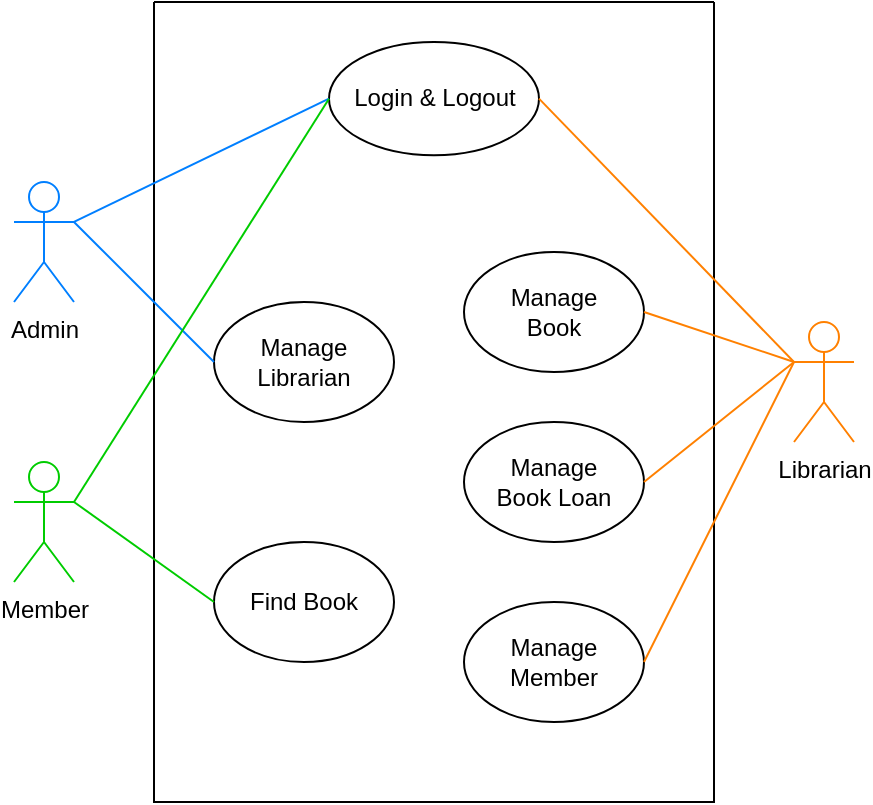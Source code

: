 <mxfile version="22.1.4" type="device">
  <diagram name="Page-1" id="C3JZ4musSIpVNXwGIuLZ">
    <mxGraphModel dx="836" dy="423" grid="1" gridSize="10" guides="1" tooltips="1" connect="1" arrows="1" fold="1" page="1" pageScale="1" pageWidth="850" pageHeight="1100" math="0" shadow="0">
      <root>
        <mxCell id="0" />
        <mxCell id="1" parent="0" />
        <mxCell id="SMZDsfYTRyNXtcJhTuv2-1" value="" style="swimlane;startSize=0;" parent="1" vertex="1">
          <mxGeometry x="280" y="200" width="280" height="400" as="geometry">
            <mxRectangle x="320" y="220" width="50" height="40" as="alternateBounds" />
          </mxGeometry>
        </mxCell>
        <mxCell id="SMZDsfYTRyNXtcJhTuv2-4" value="Login &amp;amp; Logout" style="ellipse;whiteSpace=wrap;html=1;" parent="SMZDsfYTRyNXtcJhTuv2-1" vertex="1">
          <mxGeometry x="87.5" y="20" width="105" height="56.67" as="geometry" />
        </mxCell>
        <mxCell id="SMZDsfYTRyNXtcJhTuv2-8" value="Manage&lt;br&gt;Librarian" style="ellipse;whiteSpace=wrap;html=1;" parent="SMZDsfYTRyNXtcJhTuv2-1" vertex="1">
          <mxGeometry x="30" y="150" width="90" height="60" as="geometry" />
        </mxCell>
        <mxCell id="SMZDsfYTRyNXtcJhTuv2-9" value="Manage&lt;br&gt;Member" style="ellipse;whiteSpace=wrap;html=1;" parent="SMZDsfYTRyNXtcJhTuv2-1" vertex="1">
          <mxGeometry x="155" y="300" width="90" height="60" as="geometry" />
        </mxCell>
        <mxCell id="SMZDsfYTRyNXtcJhTuv2-10" value="Manage&lt;br&gt;Book" style="ellipse;whiteSpace=wrap;html=1;" parent="SMZDsfYTRyNXtcJhTuv2-1" vertex="1">
          <mxGeometry x="155" y="125" width="90" height="60" as="geometry" />
        </mxCell>
        <mxCell id="y0vzk2ABB9HIJrSODQGi-2" value="Manage&lt;br&gt;Book Loan" style="ellipse;whiteSpace=wrap;html=1;" vertex="1" parent="SMZDsfYTRyNXtcJhTuv2-1">
          <mxGeometry x="155" y="210" width="90" height="60" as="geometry" />
        </mxCell>
        <mxCell id="y0vzk2ABB9HIJrSODQGi-4" value="Find Book" style="ellipse;whiteSpace=wrap;html=1;" vertex="1" parent="SMZDsfYTRyNXtcJhTuv2-1">
          <mxGeometry x="30" y="270" width="90" height="60" as="geometry" />
        </mxCell>
        <mxCell id="SMZDsfYTRyNXtcJhTuv2-11" style="rounded=0;orthogonalLoop=1;jettySize=auto;html=1;exitX=1;exitY=0.333;exitDx=0;exitDy=0;exitPerimeter=0;entryX=0;entryY=0.5;entryDx=0;entryDy=0;endArrow=none;endFill=0;strokeColor=#007FFF;" parent="1" source="SMZDsfYTRyNXtcJhTuv2-2" target="SMZDsfYTRyNXtcJhTuv2-4" edge="1">
          <mxGeometry relative="1" as="geometry" />
        </mxCell>
        <mxCell id="SMZDsfYTRyNXtcJhTuv2-12" style="rounded=0;orthogonalLoop=1;jettySize=auto;html=1;exitX=1;exitY=0.333;exitDx=0;exitDy=0;exitPerimeter=0;entryX=0;entryY=0.5;entryDx=0;entryDy=0;endArrow=none;endFill=0;strokeColor=#007FFF;" parent="1" source="SMZDsfYTRyNXtcJhTuv2-2" target="SMZDsfYTRyNXtcJhTuv2-8" edge="1">
          <mxGeometry relative="1" as="geometry" />
        </mxCell>
        <mxCell id="SMZDsfYTRyNXtcJhTuv2-2" value="Admin" style="shape=umlActor;verticalLabelPosition=bottom;verticalAlign=top;html=1;outlineConnect=0;strokeColor=#007FFF;" parent="1" vertex="1">
          <mxGeometry x="210" y="290" width="30" height="60" as="geometry" />
        </mxCell>
        <mxCell id="SMZDsfYTRyNXtcJhTuv2-15" style="edgeStyle=none;rounded=0;orthogonalLoop=1;jettySize=auto;html=1;exitX=0;exitY=0.333;exitDx=0;exitDy=0;exitPerimeter=0;entryX=1;entryY=0.5;entryDx=0;entryDy=0;endArrow=none;endFill=0;strokeColor=#FF8000;" parent="1" source="SMZDsfYTRyNXtcJhTuv2-3" target="SMZDsfYTRyNXtcJhTuv2-4" edge="1">
          <mxGeometry relative="1" as="geometry" />
        </mxCell>
        <mxCell id="y0vzk2ABB9HIJrSODQGi-6" style="edgeStyle=none;rounded=0;orthogonalLoop=1;jettySize=auto;html=1;exitX=0;exitY=0.333;exitDx=0;exitDy=0;exitPerimeter=0;entryX=1;entryY=0.5;entryDx=0;entryDy=0;strokeColor=#FF8000;endArrow=none;endFill=0;" edge="1" parent="1" source="SMZDsfYTRyNXtcJhTuv2-3" target="SMZDsfYTRyNXtcJhTuv2-10">
          <mxGeometry relative="1" as="geometry" />
        </mxCell>
        <mxCell id="y0vzk2ABB9HIJrSODQGi-7" style="edgeStyle=none;rounded=0;orthogonalLoop=1;jettySize=auto;html=1;exitX=0;exitY=0.333;exitDx=0;exitDy=0;exitPerimeter=0;entryX=1;entryY=0.5;entryDx=0;entryDy=0;strokeColor=#FF8000;endArrow=none;endFill=0;" edge="1" parent="1" source="SMZDsfYTRyNXtcJhTuv2-3" target="y0vzk2ABB9HIJrSODQGi-2">
          <mxGeometry relative="1" as="geometry" />
        </mxCell>
        <mxCell id="y0vzk2ABB9HIJrSODQGi-8" style="edgeStyle=none;rounded=0;orthogonalLoop=1;jettySize=auto;html=1;exitX=0;exitY=0.333;exitDx=0;exitDy=0;exitPerimeter=0;entryX=1;entryY=0.5;entryDx=0;entryDy=0;strokeColor=#FF8000;endArrow=none;endFill=0;" edge="1" parent="1" source="SMZDsfYTRyNXtcJhTuv2-3" target="SMZDsfYTRyNXtcJhTuv2-9">
          <mxGeometry relative="1" as="geometry" />
        </mxCell>
        <mxCell id="SMZDsfYTRyNXtcJhTuv2-3" value="Librarian" style="shape=umlActor;verticalLabelPosition=bottom;verticalAlign=top;html=1;outlineConnect=0;strokeColor=#FF8000;" parent="1" vertex="1">
          <mxGeometry x="600" y="360" width="30" height="60" as="geometry" />
        </mxCell>
        <mxCell id="y0vzk2ABB9HIJrSODQGi-9" style="edgeStyle=none;rounded=0;orthogonalLoop=1;jettySize=auto;html=1;exitX=1;exitY=0.333;exitDx=0;exitDy=0;exitPerimeter=0;entryX=0;entryY=0.5;entryDx=0;entryDy=0;endArrow=none;endFill=0;strokeColor=#00CC00;" edge="1" parent="1" source="y0vzk2ABB9HIJrSODQGi-3" target="y0vzk2ABB9HIJrSODQGi-4">
          <mxGeometry relative="1" as="geometry" />
        </mxCell>
        <mxCell id="y0vzk2ABB9HIJrSODQGi-10" style="edgeStyle=none;rounded=0;orthogonalLoop=1;jettySize=auto;html=1;exitX=1;exitY=0.333;exitDx=0;exitDy=0;exitPerimeter=0;entryX=0;entryY=0.5;entryDx=0;entryDy=0;endArrow=none;endFill=0;strokeColor=#00CC00;" edge="1" parent="1" source="y0vzk2ABB9HIJrSODQGi-3" target="SMZDsfYTRyNXtcJhTuv2-4">
          <mxGeometry relative="1" as="geometry" />
        </mxCell>
        <mxCell id="y0vzk2ABB9HIJrSODQGi-3" value="Member" style="shape=umlActor;verticalLabelPosition=bottom;verticalAlign=top;html=1;outlineConnect=0;strokeColor=#00CC00;" vertex="1" parent="1">
          <mxGeometry x="210" y="430" width="30" height="60" as="geometry" />
        </mxCell>
      </root>
    </mxGraphModel>
  </diagram>
</mxfile>
